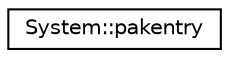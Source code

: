 digraph G
{
  edge [fontname="Helvetica",fontsize="10",labelfontname="Helvetica",labelfontsize="10"];
  node [fontname="Helvetica",fontsize="10",shape=record];
  rankdir="LR";
  Node1 [label="System::pakentry",height=0.2,width=0.4,color="black", fillcolor="white", style="filled",URL="$struct_system_1_1pakentry.html"];
}
